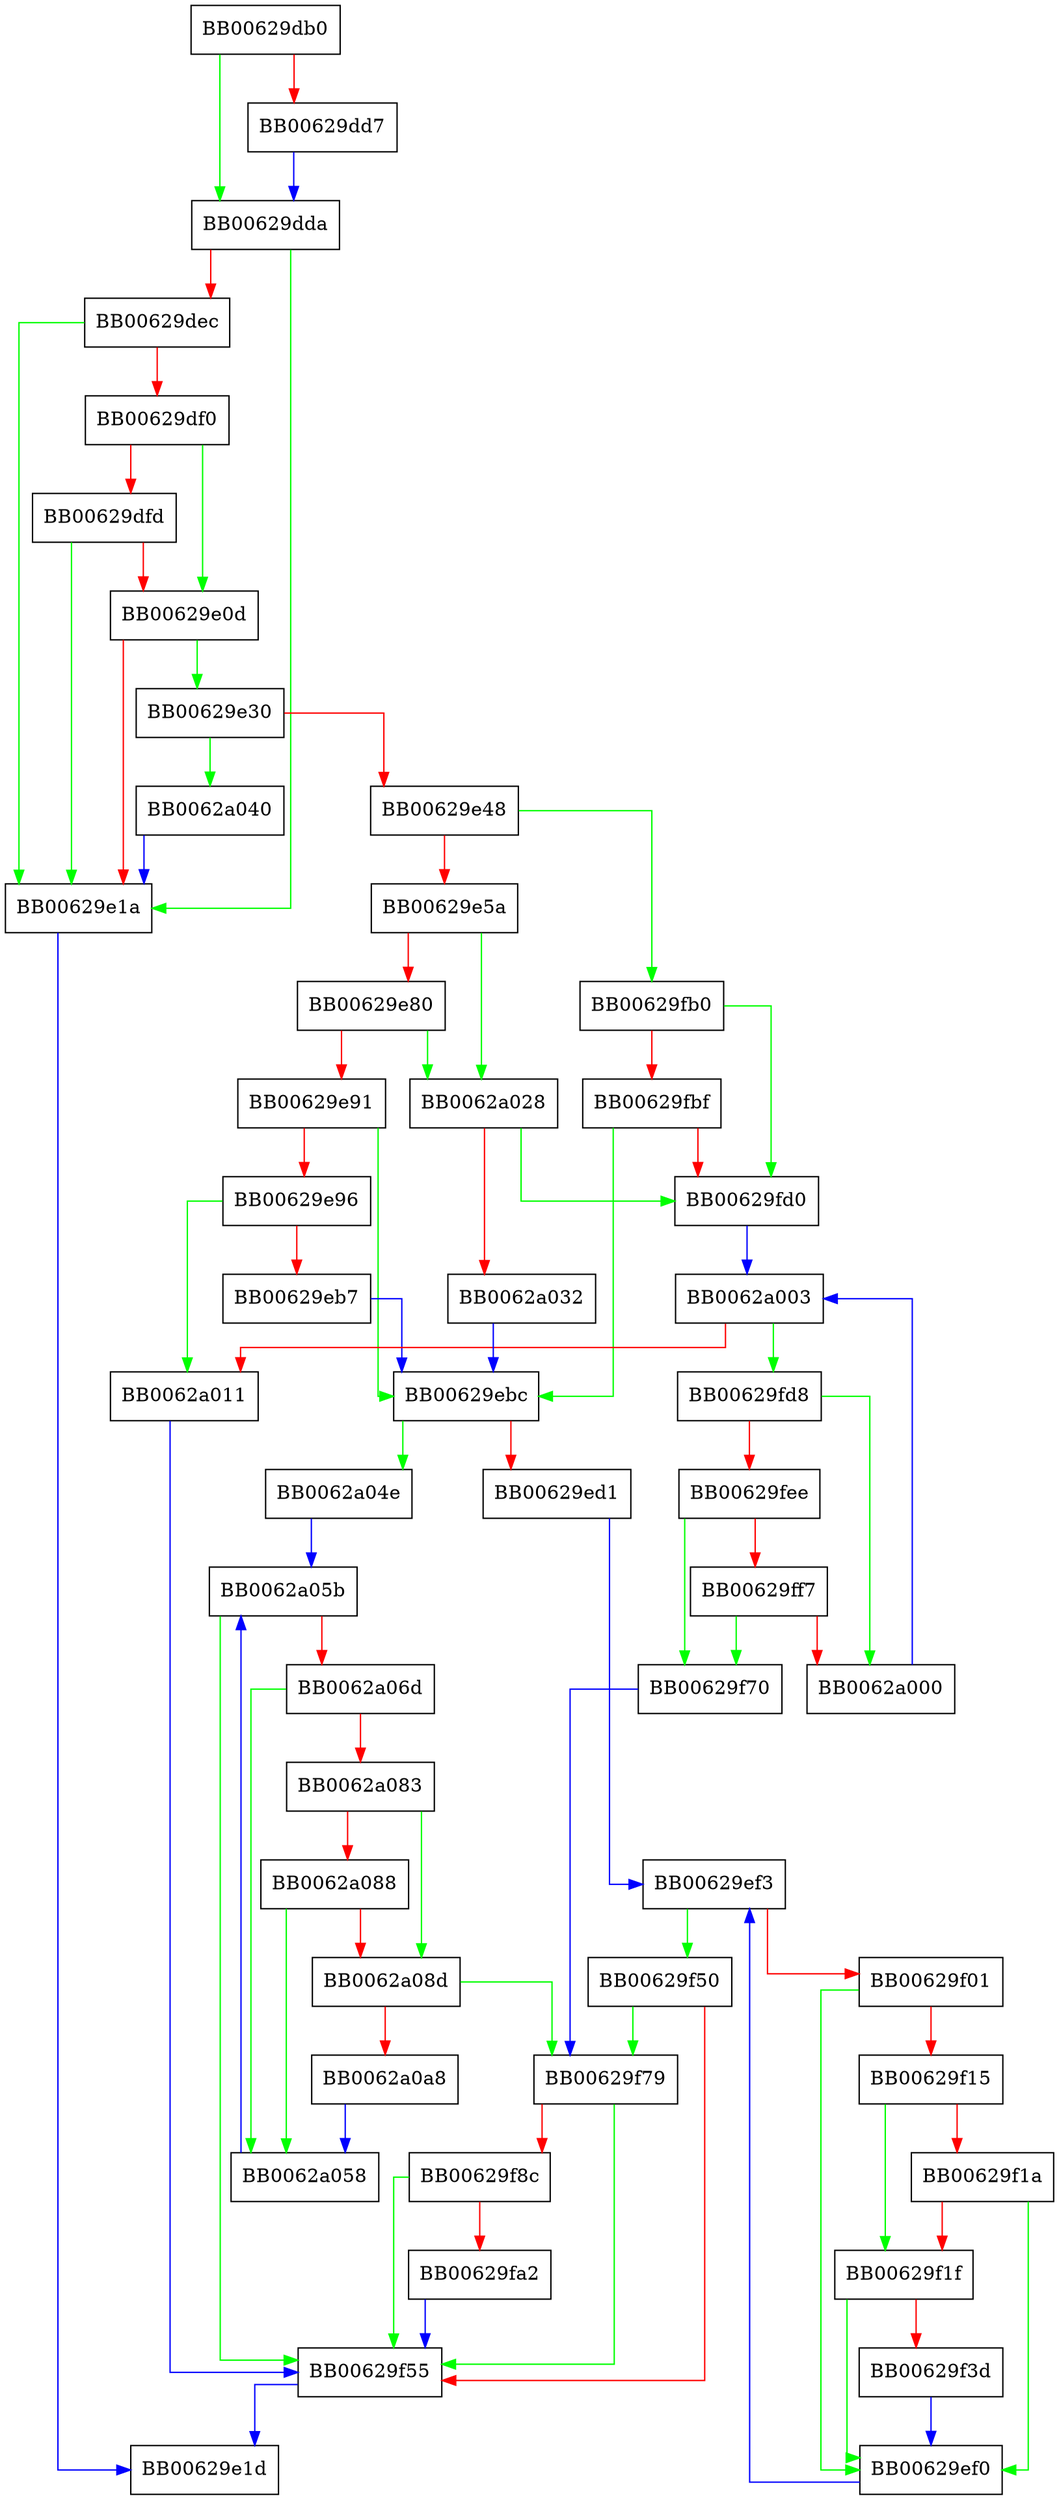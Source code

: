digraph ossl_method_store_fetch {
  node [shape="box"];
  graph [splines=ortho];
  BB00629db0 -> BB00629dda [color="green"];
  BB00629db0 -> BB00629dd7 [color="red"];
  BB00629dd7 -> BB00629dda [color="blue"];
  BB00629dda -> BB00629e1a [color="green"];
  BB00629dda -> BB00629dec [color="red"];
  BB00629dec -> BB00629e1a [color="green"];
  BB00629dec -> BB00629df0 [color="red"];
  BB00629df0 -> BB00629e0d [color="green"];
  BB00629df0 -> BB00629dfd [color="red"];
  BB00629dfd -> BB00629e1a [color="green"];
  BB00629dfd -> BB00629e0d [color="red"];
  BB00629e0d -> BB00629e30 [color="green"];
  BB00629e0d -> BB00629e1a [color="red"];
  BB00629e1a -> BB00629e1d [color="blue"];
  BB00629e30 -> BB0062a040 [color="green"];
  BB00629e30 -> BB00629e48 [color="red"];
  BB00629e48 -> BB00629fb0 [color="green"];
  BB00629e48 -> BB00629e5a [color="red"];
  BB00629e5a -> BB0062a028 [color="green"];
  BB00629e5a -> BB00629e80 [color="red"];
  BB00629e80 -> BB0062a028 [color="green"];
  BB00629e80 -> BB00629e91 [color="red"];
  BB00629e91 -> BB00629ebc [color="green"];
  BB00629e91 -> BB00629e96 [color="red"];
  BB00629e96 -> BB0062a011 [color="green"];
  BB00629e96 -> BB00629eb7 [color="red"];
  BB00629eb7 -> BB00629ebc [color="blue"];
  BB00629ebc -> BB0062a04e [color="green"];
  BB00629ebc -> BB00629ed1 [color="red"];
  BB00629ed1 -> BB00629ef3 [color="blue"];
  BB00629ef0 -> BB00629ef3 [color="blue"];
  BB00629ef3 -> BB00629f50 [color="green"];
  BB00629ef3 -> BB00629f01 [color="red"];
  BB00629f01 -> BB00629ef0 [color="green"];
  BB00629f01 -> BB00629f15 [color="red"];
  BB00629f15 -> BB00629f1f [color="green"];
  BB00629f15 -> BB00629f1a [color="red"];
  BB00629f1a -> BB00629ef0 [color="green"];
  BB00629f1a -> BB00629f1f [color="red"];
  BB00629f1f -> BB00629ef0 [color="green"];
  BB00629f1f -> BB00629f3d [color="red"];
  BB00629f3d -> BB00629ef0 [color="blue"];
  BB00629f50 -> BB00629f79 [color="green"];
  BB00629f50 -> BB00629f55 [color="red"];
  BB00629f55 -> BB00629e1d [color="blue"];
  BB00629f70 -> BB00629f79 [color="blue"];
  BB00629f79 -> BB00629f55 [color="green"];
  BB00629f79 -> BB00629f8c [color="red"];
  BB00629f8c -> BB00629f55 [color="green"];
  BB00629f8c -> BB00629fa2 [color="red"];
  BB00629fa2 -> BB00629f55 [color="blue"];
  BB00629fb0 -> BB00629fd0 [color="green"];
  BB00629fb0 -> BB00629fbf [color="red"];
  BB00629fbf -> BB00629ebc [color="green"];
  BB00629fbf -> BB00629fd0 [color="red"];
  BB00629fd0 -> BB0062a003 [color="blue"];
  BB00629fd8 -> BB0062a000 [color="green"];
  BB00629fd8 -> BB00629fee [color="red"];
  BB00629fee -> BB00629f70 [color="green"];
  BB00629fee -> BB00629ff7 [color="red"];
  BB00629ff7 -> BB00629f70 [color="green"];
  BB00629ff7 -> BB0062a000 [color="red"];
  BB0062a000 -> BB0062a003 [color="blue"];
  BB0062a003 -> BB00629fd8 [color="green"];
  BB0062a003 -> BB0062a011 [color="red"];
  BB0062a011 -> BB00629f55 [color="blue"];
  BB0062a028 -> BB00629fd0 [color="green"];
  BB0062a028 -> BB0062a032 [color="red"];
  BB0062a032 -> BB00629ebc [color="blue"];
  BB0062a040 -> BB00629e1a [color="blue"];
  BB0062a04e -> BB0062a05b [color="blue"];
  BB0062a058 -> BB0062a05b [color="blue"];
  BB0062a05b -> BB00629f55 [color="green"];
  BB0062a05b -> BB0062a06d [color="red"];
  BB0062a06d -> BB0062a058 [color="green"];
  BB0062a06d -> BB0062a083 [color="red"];
  BB0062a083 -> BB0062a08d [color="green"];
  BB0062a083 -> BB0062a088 [color="red"];
  BB0062a088 -> BB0062a058 [color="green"];
  BB0062a088 -> BB0062a08d [color="red"];
  BB0062a08d -> BB00629f79 [color="green"];
  BB0062a08d -> BB0062a0a8 [color="red"];
  BB0062a0a8 -> BB0062a058 [color="blue"];
}